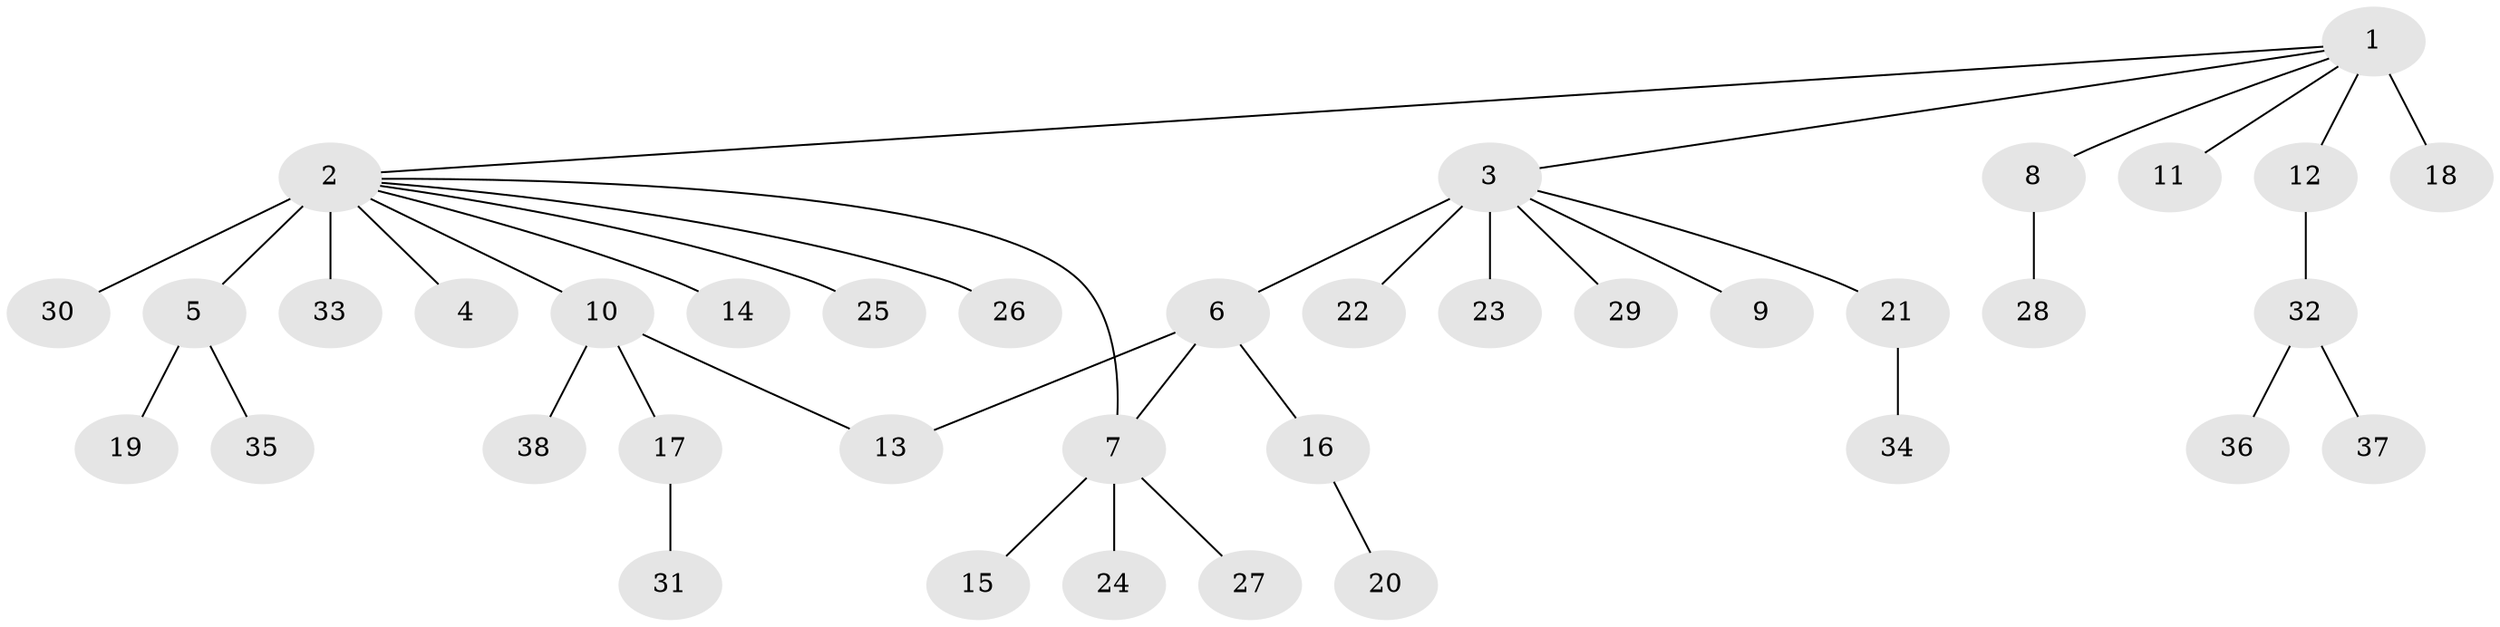 // original degree distribution, {12: 0.007936507936507936, 2: 0.18253968253968253, 17: 0.007936507936507936, 11: 0.007936507936507936, 1: 0.6428571428571429, 3: 0.05555555555555555, 8: 0.007936507936507936, 10: 0.007936507936507936, 6: 0.015873015873015872, 5: 0.031746031746031744, 4: 0.031746031746031744}
// Generated by graph-tools (version 1.1) at 2025/50/03/04/25 22:50:41]
// undirected, 38 vertices, 39 edges
graph export_dot {
  node [color=gray90,style=filled];
  1;
  2;
  3;
  4;
  5;
  6;
  7;
  8;
  9;
  10;
  11;
  12;
  13;
  14;
  15;
  16;
  17;
  18;
  19;
  20;
  21;
  22;
  23;
  24;
  25;
  26;
  27;
  28;
  29;
  30;
  31;
  32;
  33;
  34;
  35;
  36;
  37;
  38;
  1 -- 2 [weight=1.0];
  1 -- 3 [weight=1.0];
  1 -- 8 [weight=1.0];
  1 -- 11 [weight=1.0];
  1 -- 12 [weight=1.0];
  1 -- 18 [weight=5.0];
  2 -- 4 [weight=1.0];
  2 -- 5 [weight=6.0];
  2 -- 7 [weight=1.0];
  2 -- 10 [weight=1.0];
  2 -- 14 [weight=1.0];
  2 -- 25 [weight=1.0];
  2 -- 26 [weight=1.0];
  2 -- 30 [weight=1.0];
  2 -- 33 [weight=1.0];
  3 -- 6 [weight=1.0];
  3 -- 9 [weight=1.0];
  3 -- 21 [weight=1.0];
  3 -- 22 [weight=1.0];
  3 -- 23 [weight=3.0];
  3 -- 29 [weight=1.0];
  5 -- 19 [weight=1.0];
  5 -- 35 [weight=1.0];
  6 -- 7 [weight=1.0];
  6 -- 13 [weight=1.0];
  6 -- 16 [weight=1.0];
  7 -- 15 [weight=1.0];
  7 -- 24 [weight=4.0];
  7 -- 27 [weight=1.0];
  8 -- 28 [weight=3.0];
  10 -- 13 [weight=1.0];
  10 -- 17 [weight=1.0];
  10 -- 38 [weight=1.0];
  12 -- 32 [weight=1.0];
  16 -- 20 [weight=1.0];
  17 -- 31 [weight=1.0];
  21 -- 34 [weight=1.0];
  32 -- 36 [weight=1.0];
  32 -- 37 [weight=1.0];
}
